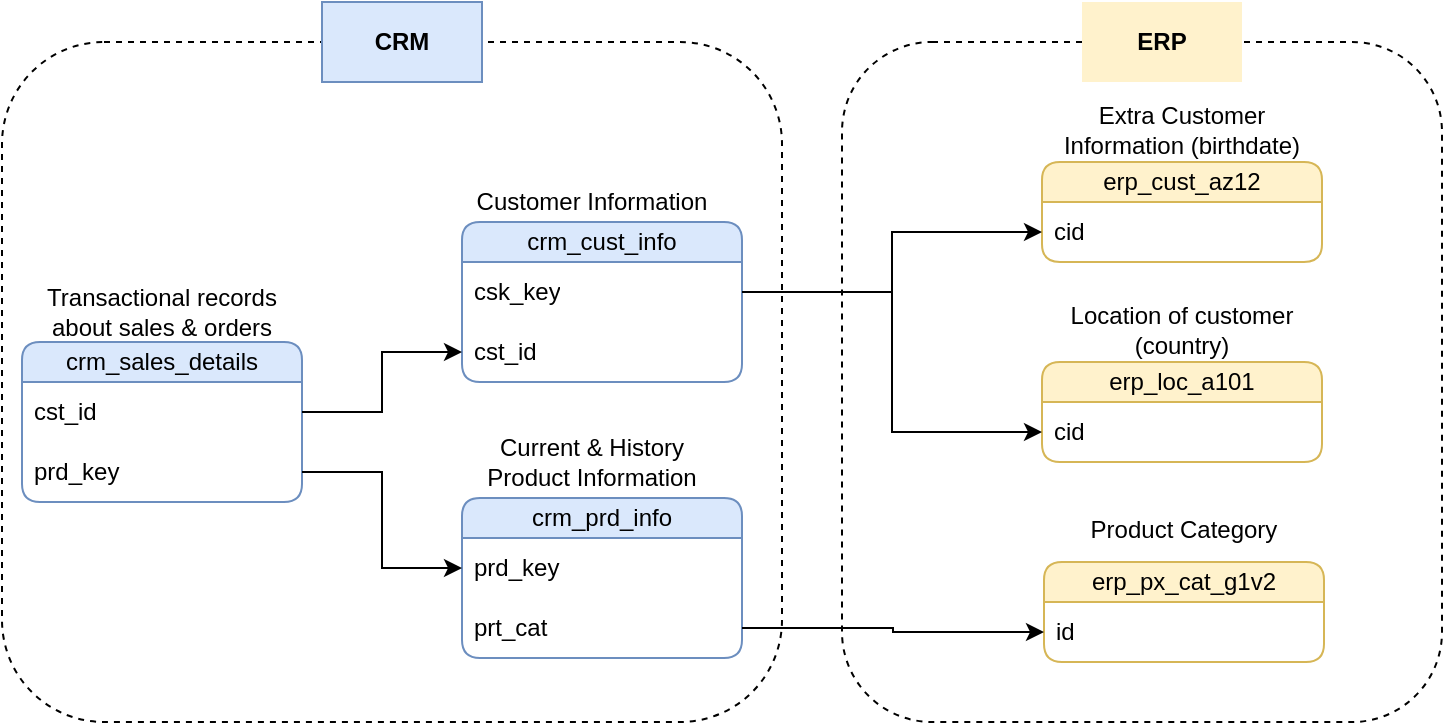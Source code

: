 <mxfile version="26.0.16">
  <diagram name="Page-1" id="UcZwFsNuAuHOc5n8Vn0s">
    <mxGraphModel dx="1036" dy="606" grid="1" gridSize="10" guides="1" tooltips="1" connect="1" arrows="1" fold="1" page="1" pageScale="1" pageWidth="850" pageHeight="1100" math="0" shadow="0">
      <root>
        <mxCell id="0" />
        <mxCell id="1" parent="0" />
        <mxCell id="EOdJeLbyCUyVgwd_l8EE-31" value="" style="rounded=1;whiteSpace=wrap;html=1;fillColor=none;dashed=1;" parent="1" vertex="1">
          <mxGeometry x="50" y="40" width="390" height="340" as="geometry" />
        </mxCell>
        <mxCell id="EOdJeLbyCUyVgwd_l8EE-1" value="crm_cust_info" style="swimlane;fontStyle=0;childLayout=stackLayout;horizontal=1;startSize=20;horizontalStack=0;resizeParent=1;resizeParentMax=0;resizeLast=0;collapsible=1;marginBottom=0;whiteSpace=wrap;html=1;rounded=1;fillColor=#dae8fc;strokeColor=#6c8ebf;" parent="1" vertex="1">
          <mxGeometry x="280" y="130" width="140" height="80" as="geometry" />
        </mxCell>
        <mxCell id="EOdJeLbyCUyVgwd_l8EE-19" value="csk_key" style="text;strokeColor=none;fillColor=none;align=left;verticalAlign=middle;spacingLeft=4;spacingRight=4;overflow=hidden;points=[[0,0.5],[1,0.5]];portConstraint=eastwest;rotatable=0;whiteSpace=wrap;html=1;rounded=1;dashed=1;dashPattern=1 4;" parent="EOdJeLbyCUyVgwd_l8EE-1" vertex="1">
          <mxGeometry y="20" width="140" height="30" as="geometry" />
        </mxCell>
        <mxCell id="EOdJeLbyCUyVgwd_l8EE-2" value="cst_id" style="text;strokeColor=none;fillColor=none;align=left;verticalAlign=middle;spacingLeft=4;spacingRight=4;overflow=hidden;points=[[0,0.5],[1,0.5]];portConstraint=eastwest;rotatable=0;whiteSpace=wrap;html=1;rounded=1;dashed=1;dashPattern=1 1;" parent="EOdJeLbyCUyVgwd_l8EE-1" vertex="1">
          <mxGeometry y="50" width="140" height="30" as="geometry" />
        </mxCell>
        <mxCell id="EOdJeLbyCUyVgwd_l8EE-6" value="Customer Information" style="text;html=1;align=center;verticalAlign=middle;whiteSpace=wrap;rounded=0;" parent="1" vertex="1">
          <mxGeometry x="280" y="110" width="130" height="20" as="geometry" />
        </mxCell>
        <mxCell id="EOdJeLbyCUyVgwd_l8EE-7" value="crm_prd_info" style="swimlane;fontStyle=0;childLayout=stackLayout;horizontal=1;startSize=20;horizontalStack=0;resizeParent=1;resizeParentMax=0;resizeLast=0;collapsible=1;marginBottom=0;whiteSpace=wrap;html=1;rounded=1;fillColor=#dae8fc;strokeColor=#6c8ebf;" parent="1" vertex="1">
          <mxGeometry x="280" y="268" width="140" height="80" as="geometry" />
        </mxCell>
        <mxCell id="EOdJeLbyCUyVgwd_l8EE-8" value="prd_key" style="text;strokeColor=none;fillColor=none;align=left;verticalAlign=middle;spacingLeft=4;spacingRight=4;overflow=hidden;points=[[0,0.5],[1,0.5]];portConstraint=eastwest;rotatable=0;whiteSpace=wrap;html=1;rounded=1;" parent="EOdJeLbyCUyVgwd_l8EE-7" vertex="1">
          <mxGeometry y="20" width="140" height="30" as="geometry" />
        </mxCell>
        <mxCell id="FSPD1-MC07AfCAJmgb5z-1" value="prt_cat" style="text;strokeColor=none;fillColor=none;align=left;verticalAlign=middle;spacingLeft=4;spacingRight=4;overflow=hidden;points=[[0,0.5],[1,0.5]];portConstraint=eastwest;rotatable=0;whiteSpace=wrap;html=1;rounded=1;" vertex="1" parent="EOdJeLbyCUyVgwd_l8EE-7">
          <mxGeometry y="50" width="140" height="30" as="geometry" />
        </mxCell>
        <mxCell id="EOdJeLbyCUyVgwd_l8EE-9" value="Current &amp;amp; History Product Information" style="text;html=1;align=center;verticalAlign=middle;whiteSpace=wrap;rounded=0;" parent="1" vertex="1">
          <mxGeometry x="280" y="240" width="130" height="20" as="geometry" />
        </mxCell>
        <mxCell id="EOdJeLbyCUyVgwd_l8EE-10" value="crm_sales_details" style="swimlane;fontStyle=0;childLayout=stackLayout;horizontal=1;startSize=20;horizontalStack=0;resizeParent=1;resizeParentMax=0;resizeLast=0;collapsible=1;marginBottom=0;whiteSpace=wrap;html=1;rounded=1;fillColor=#dae8fc;strokeColor=#6c8ebf;" parent="1" vertex="1">
          <mxGeometry x="60" y="190" width="140" height="80" as="geometry" />
        </mxCell>
        <mxCell id="EOdJeLbyCUyVgwd_l8EE-11" value="cst_id" style="text;strokeColor=none;fillColor=none;align=left;verticalAlign=middle;spacingLeft=4;spacingRight=4;overflow=hidden;points=[[0,0.5],[1,0.5]];portConstraint=eastwest;rotatable=0;whiteSpace=wrap;html=1;rounded=1;" parent="EOdJeLbyCUyVgwd_l8EE-10" vertex="1">
          <mxGeometry y="20" width="140" height="30" as="geometry" />
        </mxCell>
        <mxCell id="EOdJeLbyCUyVgwd_l8EE-13" value="prd_key" style="text;strokeColor=none;fillColor=none;align=left;verticalAlign=middle;spacingLeft=4;spacingRight=4;overflow=hidden;points=[[0,0.5],[1,0.5]];portConstraint=eastwest;rotatable=0;whiteSpace=wrap;html=1;rounded=1;" parent="EOdJeLbyCUyVgwd_l8EE-10" vertex="1">
          <mxGeometry y="50" width="140" height="30" as="geometry" />
        </mxCell>
        <mxCell id="EOdJeLbyCUyVgwd_l8EE-12" value="Transactional records about sales &amp;amp; orders" style="text;html=1;align=center;verticalAlign=middle;whiteSpace=wrap;rounded=0;" parent="1" vertex="1">
          <mxGeometry x="65" y="160" width="130" height="30" as="geometry" />
        </mxCell>
        <mxCell id="EOdJeLbyCUyVgwd_l8EE-14" style="edgeStyle=orthogonalEdgeStyle;rounded=0;orthogonalLoop=1;jettySize=auto;html=1;" parent="1" source="EOdJeLbyCUyVgwd_l8EE-13" target="EOdJeLbyCUyVgwd_l8EE-8" edge="1">
          <mxGeometry relative="1" as="geometry" />
        </mxCell>
        <mxCell id="EOdJeLbyCUyVgwd_l8EE-15" style="edgeStyle=orthogonalEdgeStyle;rounded=0;orthogonalLoop=1;jettySize=auto;html=1;entryX=0;entryY=0.5;entryDx=0;entryDy=0;" parent="1" source="EOdJeLbyCUyVgwd_l8EE-11" target="EOdJeLbyCUyVgwd_l8EE-2" edge="1">
          <mxGeometry relative="1" as="geometry" />
        </mxCell>
        <mxCell id="EOdJeLbyCUyVgwd_l8EE-16" value="erp_cust_az12" style="swimlane;fontStyle=0;childLayout=stackLayout;horizontal=1;startSize=20;horizontalStack=0;resizeParent=1;resizeParentMax=0;resizeLast=0;collapsible=1;marginBottom=0;whiteSpace=wrap;html=1;rounded=1;fillColor=#fff2cc;strokeColor=#d6b656;" parent="1" vertex="1">
          <mxGeometry x="570" y="100" width="140" height="50" as="geometry" />
        </mxCell>
        <mxCell id="EOdJeLbyCUyVgwd_l8EE-17" value="cid" style="text;strokeColor=none;fillColor=none;align=left;verticalAlign=middle;spacingLeft=4;spacingRight=4;overflow=hidden;points=[[0,0.5],[1,0.5]];portConstraint=eastwest;rotatable=0;whiteSpace=wrap;html=1;rounded=1;" parent="EOdJeLbyCUyVgwd_l8EE-16" vertex="1">
          <mxGeometry y="20" width="140" height="30" as="geometry" />
        </mxCell>
        <mxCell id="EOdJeLbyCUyVgwd_l8EE-18" value="Extra Customer Information (birthdate)" style="text;html=1;align=center;verticalAlign=middle;whiteSpace=wrap;rounded=0;" parent="1" vertex="1">
          <mxGeometry x="575" y="74" width="130" height="20" as="geometry" />
        </mxCell>
        <mxCell id="EOdJeLbyCUyVgwd_l8EE-21" style="edgeStyle=orthogonalEdgeStyle;rounded=0;orthogonalLoop=1;jettySize=auto;html=1;" parent="1" source="EOdJeLbyCUyVgwd_l8EE-19" target="EOdJeLbyCUyVgwd_l8EE-17" edge="1">
          <mxGeometry relative="1" as="geometry" />
        </mxCell>
        <mxCell id="EOdJeLbyCUyVgwd_l8EE-22" value="erp_loc_a101" style="swimlane;fontStyle=0;childLayout=stackLayout;horizontal=1;startSize=20;horizontalStack=0;resizeParent=1;resizeParentMax=0;resizeLast=0;collapsible=1;marginBottom=0;whiteSpace=wrap;html=1;rounded=1;fillColor=#fff2cc;strokeColor=#d6b656;" parent="1" vertex="1">
          <mxGeometry x="570" y="200" width="140" height="50" as="geometry" />
        </mxCell>
        <mxCell id="EOdJeLbyCUyVgwd_l8EE-23" value="cid" style="text;strokeColor=none;fillColor=none;align=left;verticalAlign=middle;spacingLeft=4;spacingRight=4;overflow=hidden;points=[[0,0.5],[1,0.5]];portConstraint=eastwest;rotatable=0;whiteSpace=wrap;html=1;rounded=1;" parent="EOdJeLbyCUyVgwd_l8EE-22" vertex="1">
          <mxGeometry y="20" width="140" height="30" as="geometry" />
        </mxCell>
        <mxCell id="EOdJeLbyCUyVgwd_l8EE-24" value="Location of customer (country)" style="text;html=1;align=center;verticalAlign=middle;whiteSpace=wrap;rounded=0;" parent="1" vertex="1">
          <mxGeometry x="575" y="174" width="130" height="20" as="geometry" />
        </mxCell>
        <mxCell id="EOdJeLbyCUyVgwd_l8EE-26" style="edgeStyle=orthogonalEdgeStyle;rounded=0;orthogonalLoop=1;jettySize=auto;html=1;entryX=0;entryY=0.5;entryDx=0;entryDy=0;" parent="1" source="EOdJeLbyCUyVgwd_l8EE-19" target="EOdJeLbyCUyVgwd_l8EE-23" edge="1">
          <mxGeometry relative="1" as="geometry" />
        </mxCell>
        <mxCell id="EOdJeLbyCUyVgwd_l8EE-27" value="erp_px_cat_g1v2" style="swimlane;fontStyle=0;childLayout=stackLayout;horizontal=1;startSize=20;horizontalStack=0;resizeParent=1;resizeParentMax=0;resizeLast=0;collapsible=1;marginBottom=0;whiteSpace=wrap;html=1;rounded=1;fillColor=#fff2cc;strokeColor=#d6b656;" parent="1" vertex="1">
          <mxGeometry x="571" y="300" width="140" height="50" as="geometry" />
        </mxCell>
        <mxCell id="EOdJeLbyCUyVgwd_l8EE-28" value="id" style="text;strokeColor=none;fillColor=none;align=left;verticalAlign=middle;spacingLeft=4;spacingRight=4;overflow=hidden;points=[[0,0.5],[1,0.5]];portConstraint=eastwest;rotatable=0;whiteSpace=wrap;html=1;rounded=1;" parent="EOdJeLbyCUyVgwd_l8EE-27" vertex="1">
          <mxGeometry y="20" width="140" height="30" as="geometry" />
        </mxCell>
        <mxCell id="EOdJeLbyCUyVgwd_l8EE-29" value="Product Category" style="text;html=1;align=center;verticalAlign=middle;whiteSpace=wrap;rounded=0;" parent="1" vertex="1">
          <mxGeometry x="576" y="274" width="130" height="20" as="geometry" />
        </mxCell>
        <mxCell id="EOdJeLbyCUyVgwd_l8EE-30" style="edgeStyle=orthogonalEdgeStyle;rounded=0;orthogonalLoop=1;jettySize=auto;html=1;exitX=1;exitY=0.5;exitDx=0;exitDy=0;" parent="1" source="FSPD1-MC07AfCAJmgb5z-1" target="EOdJeLbyCUyVgwd_l8EE-28" edge="1">
          <mxGeometry relative="1" as="geometry" />
        </mxCell>
        <mxCell id="EOdJeLbyCUyVgwd_l8EE-32" value="" style="rounded=1;whiteSpace=wrap;html=1;fillColor=none;dashed=1;" parent="1" vertex="1">
          <mxGeometry x="470" y="40" width="300" height="340" as="geometry" />
        </mxCell>
        <mxCell id="EOdJeLbyCUyVgwd_l8EE-33" value="CRM" style="rounded=0;whiteSpace=wrap;html=1;strokeColor=#6c8ebf;fontStyle=1;fillColor=#dae8fc;" parent="1" vertex="1">
          <mxGeometry x="210" y="20" width="80" height="40" as="geometry" />
        </mxCell>
        <mxCell id="EOdJeLbyCUyVgwd_l8EE-34" value="ERP" style="rounded=0;whiteSpace=wrap;html=1;strokeColor=none;fontStyle=1;fillColor=#fff2cc;" parent="1" vertex="1">
          <mxGeometry x="590" y="20" width="80" height="40" as="geometry" />
        </mxCell>
      </root>
    </mxGraphModel>
  </diagram>
</mxfile>
